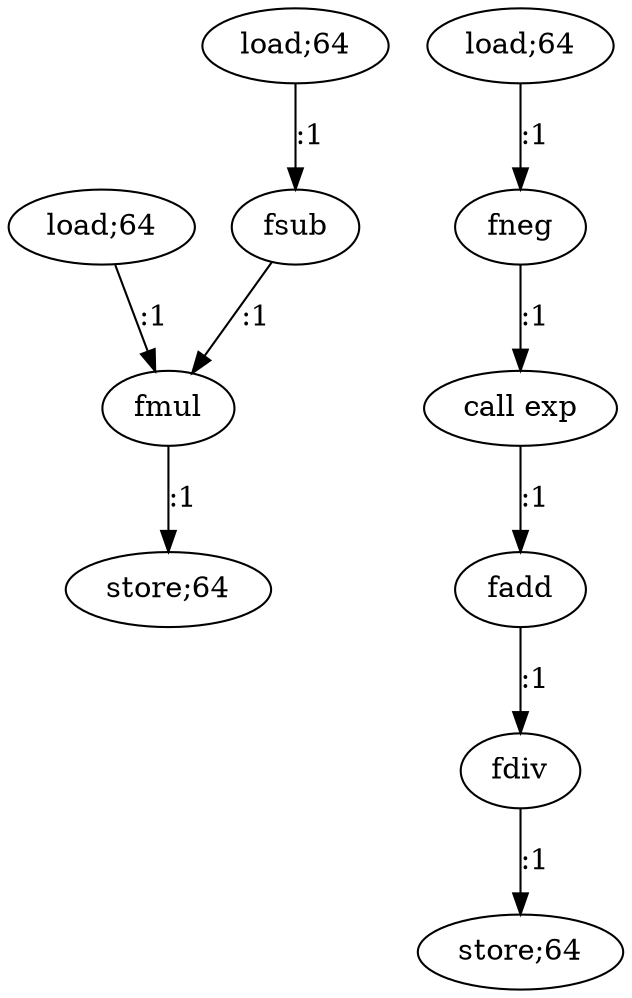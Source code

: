 digraph  {
   0 [label="store;64"];
   1 [label="load;64"];
   2 [label="fneg"];
   3 [label="fmul"];
   4 [label="load;64"];
   5 [label="load;64"];
   6 [label="fsub"];
   7 [label="call exp"];
   8 [label="fadd"];
   9 [label="fdiv"];
   10 [label="store;64"];

   1->2 [label=":1"]
   2->7 [label=":1"]
   3->0 [label=":1"]
   4->3 [label=":1"]
   5->6 [label=":1"]
   6->3 [label=":1"]
   7->8 [label=":1"]
   8->9 [label=":1"]
   9->10 [label=":1"]
}
